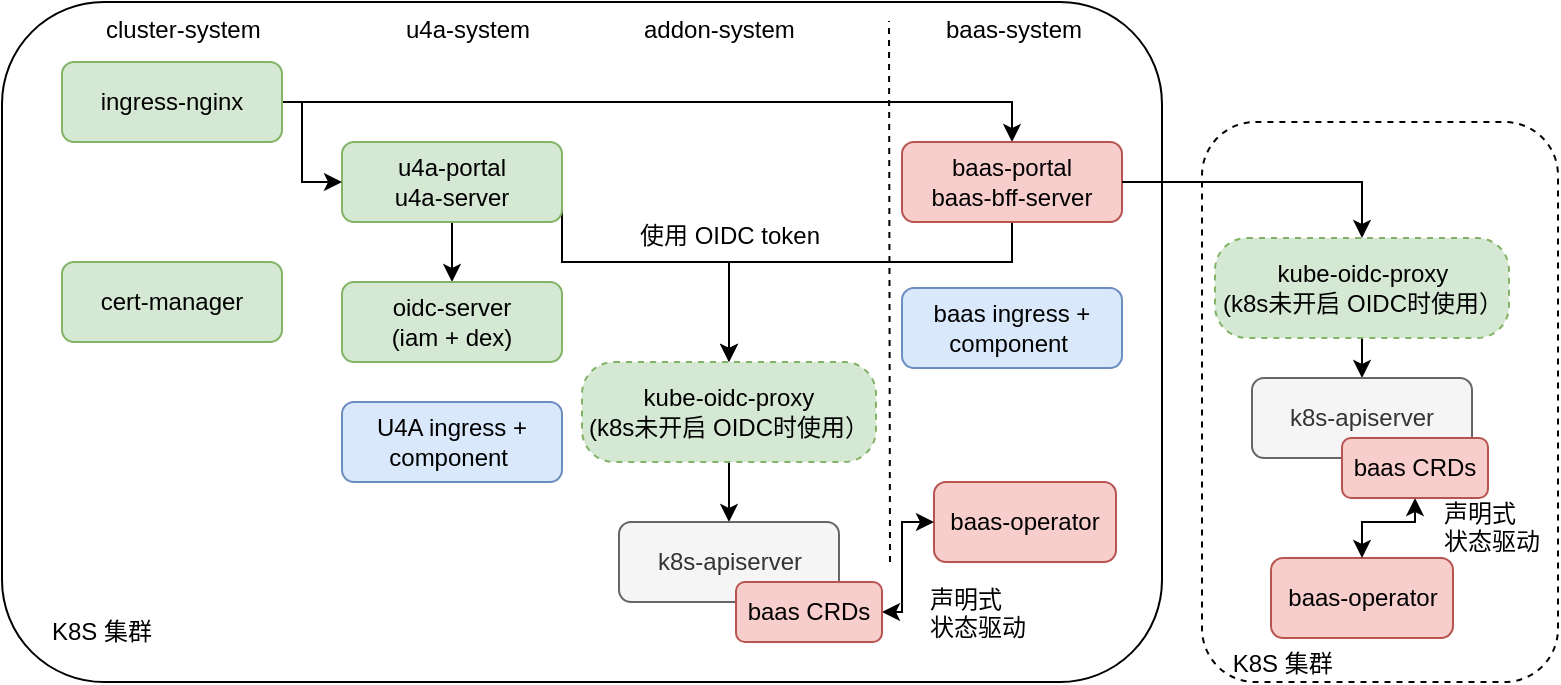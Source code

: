 <mxfile version="12.2.4" pages="1"><diagram id="q9ll8PYhav1FHI8m3ZtZ" name="Page-1"><mxGraphModel dx="810" dy="545" grid="0" gridSize="10" guides="1" tooltips="1" connect="1" arrows="1" fold="1" page="0" pageScale="1" pageWidth="827" pageHeight="1169" math="0" shadow="0"><root><mxCell id="0"/><mxCell id="1" parent="0"/><mxCell id="5" value="" style="rounded=1;whiteSpace=wrap;html=1;" parent="1" vertex="1"><mxGeometry x="20" y="80" width="580" height="340" as="geometry"/></mxCell><mxCell id="11" style="edgeStyle=orthogonalEdgeStyle;rounded=0;orthogonalLoop=1;jettySize=auto;html=1;exitX=1;exitY=0.5;exitDx=0;exitDy=0;entryX=0.5;entryY=0;entryDx=0;entryDy=0;" parent="1" source="2" target="3" edge="1"><mxGeometry relative="1" as="geometry"><Array as="points"><mxPoint x="300" y="210"/><mxPoint x="384" y="210"/></Array></mxGeometry></mxCell><mxCell id="12" style="edgeStyle=orthogonalEdgeStyle;rounded=0;orthogonalLoop=1;jettySize=auto;html=1;exitX=0.5;exitY=1;exitDx=0;exitDy=0;entryX=0.5;entryY=0;entryDx=0;entryDy=0;" parent="1" source="2" target="7" edge="1"><mxGeometry relative="1" as="geometry"/></mxCell><mxCell id="2" value="u4a-portal&lt;br&gt;u4a-server" style="rounded=1;whiteSpace=wrap;html=1;fillColor=#d5e8d4;strokeColor=#82b366;" parent="1" vertex="1"><mxGeometry x="190" y="150" width="110" height="40" as="geometry"/></mxCell><mxCell id="10" style="edgeStyle=orthogonalEdgeStyle;rounded=0;orthogonalLoop=1;jettySize=auto;html=1;exitX=0.5;exitY=1;exitDx=0;exitDy=0;entryX=0.5;entryY=0;entryDx=0;entryDy=0;" parent="1" source="3" target="4" edge="1"><mxGeometry relative="1" as="geometry"/></mxCell><mxCell id="3" value="kube-oidc-proxy&lt;br&gt;(k8s未开启 OIDC时使用）" style="rounded=1;whiteSpace=wrap;html=1;dashed=1;arcSize=32;fillColor=#d5e8d4;strokeColor=#82b366;" parent="1" vertex="1"><mxGeometry x="310" y="260" width="147" height="50" as="geometry"/></mxCell><mxCell id="4" value="k8s-apiserver" style="rounded=1;whiteSpace=wrap;html=1;fillColor=#f5f5f5;strokeColor=#666666;fontColor=#333333;" parent="1" vertex="1"><mxGeometry x="328.5" y="340" width="110" height="40" as="geometry"/></mxCell><mxCell id="6" value="u4a-system" style="text;html=1;" parent="1" vertex="1"><mxGeometry x="220" y="80" width="90" height="30" as="geometry"/></mxCell><mxCell id="7" value="oidc-server&lt;br&gt;(iam + dex)" style="rounded=1;whiteSpace=wrap;html=1;fillColor=#d5e8d4;strokeColor=#82b366;" parent="1" vertex="1"><mxGeometry x="190" y="220" width="110" height="40" as="geometry"/></mxCell><mxCell id="8" value="addon-system" style="text;html=1;" parent="1" vertex="1"><mxGeometry x="338.5" y="80" width="90" height="30" as="geometry"/></mxCell><mxCell id="9" value="baas-system" style="text;html=1;" parent="1" vertex="1"><mxGeometry x="490" y="80" width="90" height="30" as="geometry"/></mxCell><mxCell id="22" style="edgeStyle=orthogonalEdgeStyle;rounded=0;orthogonalLoop=1;jettySize=auto;html=1;exitX=0.5;exitY=1;exitDx=0;exitDy=0;entryX=0.5;entryY=0;entryDx=0;entryDy=0;" parent="1" source="20" target="3" edge="1"><mxGeometry relative="1" as="geometry"><mxPoint x="470" y="230" as="sourcePoint"/><Array as="points"><mxPoint x="525" y="210"/><mxPoint x="384" y="210"/></Array></mxGeometry></mxCell><mxCell id="15" value="cluster-system" style="text;html=1;" parent="1" vertex="1"><mxGeometry x="70" y="80" width="90" height="30" as="geometry"/></mxCell><mxCell id="19" style="edgeStyle=orthogonalEdgeStyle;rounded=0;orthogonalLoop=1;jettySize=auto;html=1;exitX=1;exitY=0.5;exitDx=0;exitDy=0;" parent="1" source="16" target="2" edge="1"><mxGeometry relative="1" as="geometry"><Array as="points"><mxPoint x="170" y="130"/><mxPoint x="170" y="170"/></Array></mxGeometry></mxCell><mxCell id="23" style="edgeStyle=orthogonalEdgeStyle;rounded=0;orthogonalLoop=1;jettySize=auto;html=1;exitX=1;exitY=0.5;exitDx=0;exitDy=0;entryX=0.5;entryY=0;entryDx=0;entryDy=0;" parent="1" source="16" target="20" edge="1"><mxGeometry relative="1" as="geometry"/></mxCell><mxCell id="16" value="ingress-nginx" style="rounded=1;whiteSpace=wrap;html=1;fillColor=#d5e8d4;strokeColor=#82b366;" parent="1" vertex="1"><mxGeometry x="50" y="110" width="110" height="40" as="geometry"/></mxCell><mxCell id="17" value="cert-manager" style="rounded=1;whiteSpace=wrap;html=1;fillColor=#d5e8d4;strokeColor=#82b366;" parent="1" vertex="1"><mxGeometry x="50" y="210" width="110" height="40" as="geometry"/></mxCell><mxCell id="20" value="baas-portal&lt;br&gt;baas-bff-server" style="rounded=1;whiteSpace=wrap;html=1;fillColor=#f8cecc;strokeColor=#b85450;" parent="1" vertex="1"><mxGeometry x="470" y="150" width="110" height="40" as="geometry"/></mxCell><mxCell id="24" value="K8S 集群" style="text;html=1;strokeColor=none;fillColor=none;align=center;verticalAlign=middle;whiteSpace=wrap;rounded=0;dashed=1;" parent="1" vertex="1"><mxGeometry x="40" y="385" width="60" height="20" as="geometry"/></mxCell><mxCell id="26" value="&amp;nbsp; &amp;nbsp; K8S 集群" style="rounded=1;whiteSpace=wrap;html=1;dashed=1;align=left;verticalAlign=bottom;" parent="1" vertex="1"><mxGeometry x="620" y="140" width="178" height="280" as="geometry"/></mxCell><mxCell id="30" style="edgeStyle=orthogonalEdgeStyle;rounded=0;orthogonalLoop=1;jettySize=auto;html=1;exitX=0.5;exitY=1;exitDx=0;exitDy=0;entryX=0.5;entryY=0;entryDx=0;entryDy=0;" parent="1" source="27" target="28" edge="1"><mxGeometry relative="1" as="geometry"/></mxCell><mxCell id="27" value="kube-oidc-proxy&lt;br&gt;(k8s未开启 OIDC时使用）" style="rounded=1;whiteSpace=wrap;html=1;dashed=1;arcSize=32;fillColor=#d5e8d4;strokeColor=#82b366;" parent="1" vertex="1"><mxGeometry x="626.5" y="198" width="147" height="50" as="geometry"/></mxCell><mxCell id="28" value="k8s-apiserver" style="rounded=1;whiteSpace=wrap;html=1;fillColor=#f5f5f5;strokeColor=#666666;fontColor=#333333;" parent="1" vertex="1"><mxGeometry x="645" y="268" width="110" height="40" as="geometry"/></mxCell><mxCell id="31" style="edgeStyle=orthogonalEdgeStyle;rounded=0;orthogonalLoop=1;jettySize=auto;html=1;exitX=1;exitY=0.5;exitDx=0;exitDy=0;" parent="1" source="20" target="27" edge="1"><mxGeometry relative="1" as="geometry"/></mxCell><mxCell id="32" value="使用 OIDC token" style="text;html=1;" parent="1" vertex="1"><mxGeometry x="337" y="183" width="100" height="30" as="geometry"/></mxCell><mxCell id="33" value="baas-operator" style="rounded=1;whiteSpace=wrap;html=1;fillColor=#f8cecc;strokeColor=#b85450;" parent="1" vertex="1"><mxGeometry x="486" y="320" width="91" height="40" as="geometry"/></mxCell><mxCell id="35" style="edgeStyle=orthogonalEdgeStyle;rounded=0;orthogonalLoop=1;jettySize=auto;html=1;exitX=1;exitY=0.5;exitDx=0;exitDy=0;entryX=0;entryY=0.5;entryDx=0;entryDy=0;startArrow=classic;startFill=1;" parent="1" source="34" target="33" edge="1"><mxGeometry relative="1" as="geometry"><Array as="points"><mxPoint x="470" y="385"/><mxPoint x="470" y="340"/></Array></mxGeometry></mxCell><mxCell id="34" value="baas CRDs" style="rounded=1;whiteSpace=wrap;html=1;fillColor=#f8cecc;strokeColor=#b85450;" parent="1" vertex="1"><mxGeometry x="387" y="370" width="73" height="30" as="geometry"/></mxCell><mxCell id="36" value="baas-operator" style="rounded=1;whiteSpace=wrap;html=1;fillColor=#f8cecc;strokeColor=#b85450;" parent="1" vertex="1"><mxGeometry x="654.5" y="358" width="91" height="40" as="geometry"/></mxCell><mxCell id="37" style="edgeStyle=orthogonalEdgeStyle;rounded=0;orthogonalLoop=1;jettySize=auto;html=1;exitX=0.5;exitY=1;exitDx=0;exitDy=0;entryX=0.5;entryY=0;entryDx=0;entryDy=0;startArrow=classic;startFill=1;" parent="1" source="38" target="36" edge="1"><mxGeometry relative="1" as="geometry"><Array as="points"><mxPoint x="727" y="340"/><mxPoint x="700" y="340"/></Array></mxGeometry></mxCell><mxCell id="38" value="baas CRDs" style="rounded=1;whiteSpace=wrap;html=1;fillColor=#f8cecc;strokeColor=#b85450;" parent="1" vertex="1"><mxGeometry x="690" y="298" width="73" height="30" as="geometry"/></mxCell><mxCell id="39" value="" style="endArrow=none;dashed=1;html=1;" parent="1" edge="1"><mxGeometry width="50" height="50" relative="1" as="geometry"><mxPoint x="464" y="360" as="sourcePoint"/><mxPoint x="463.5" y="89.5" as="targetPoint"/></mxGeometry></mxCell><mxCell id="40" value="U4A ingress + component&amp;nbsp;" style="rounded=1;whiteSpace=wrap;html=1;fillColor=#dae8fc;strokeColor=#6c8ebf;" parent="1" vertex="1"><mxGeometry x="190" y="280" width="110" height="40" as="geometry"/></mxCell><mxCell id="43" value="baas ingress + component&amp;nbsp;" style="rounded=1;whiteSpace=wrap;html=1;fillColor=#dae8fc;strokeColor=#6c8ebf;" parent="1" vertex="1"><mxGeometry x="470" y="223" width="110" height="40" as="geometry"/></mxCell><mxCell id="44" value="声明式&lt;br&gt;状态驱动" style="text;html=1;" parent="1" vertex="1"><mxGeometry x="482" y="365" width="59" height="38" as="geometry"/></mxCell><mxCell id="45" value="声明式&lt;br&gt;状态驱动" style="text;html=1;" parent="1" vertex="1"><mxGeometry x="739" y="322" width="59" height="38" as="geometry"/></mxCell></root></mxGraphModel></diagram></mxfile>